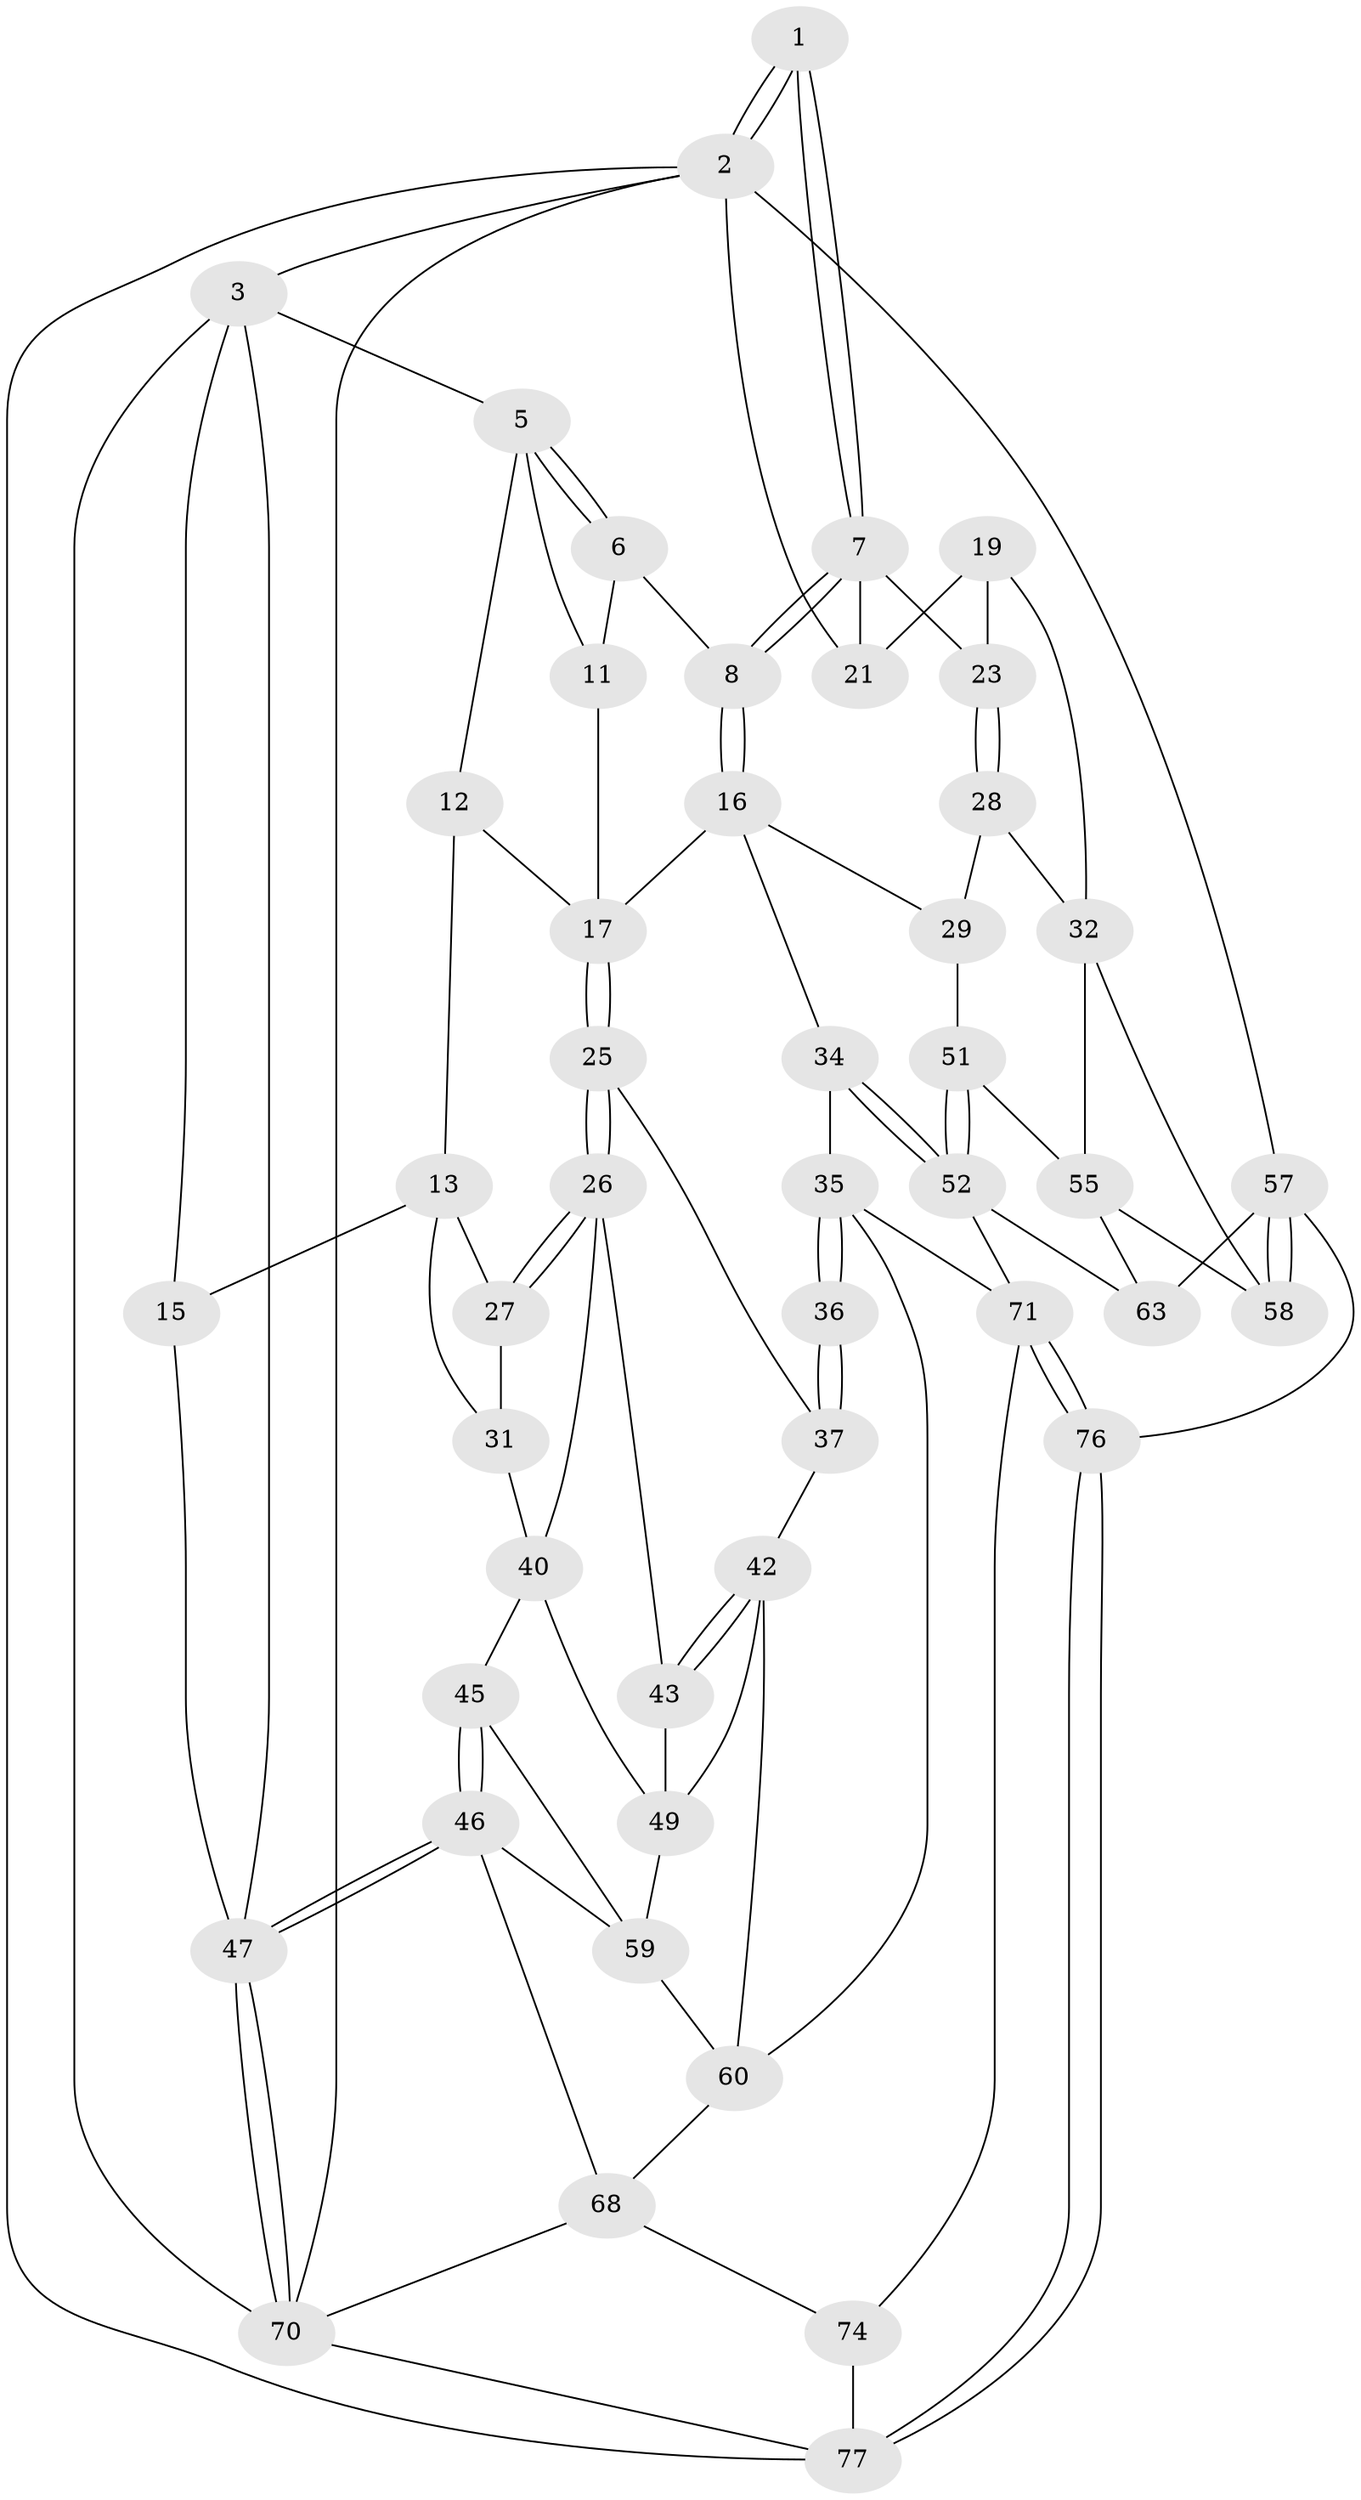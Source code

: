 // original degree distribution, {4: 0.21794871794871795, 5: 0.5256410256410257, 3: 0.038461538461538464, 6: 0.21794871794871795}
// Generated by graph-tools (version 1.1) at 2025/11/02/27/25 16:11:56]
// undirected, 48 vertices, 105 edges
graph export_dot {
graph [start="1"]
  node [color=gray90,style=filled];
  1 [pos="+0.6997844014038938+0"];
  2 [pos="+1+0",super="+56"];
  3 [pos="+0+0",super="+4"];
  5 [pos="+0.18656269364755115+0",super="+10"];
  6 [pos="+0.6797380278076393+0",super="+9"];
  7 [pos="+0.7162951379118164+0.13363551966582313",super="+24"];
  8 [pos="+0.6023238596952751+0.2147157533979641"];
  11 [pos="+0.3188303589998376+0"];
  12 [pos="+0.2944693314347654+0.12847027025692997"];
  13 [pos="+0.2860868486156126+0.15485006930779938",super="+14"];
  15 [pos="+0.11959672772581323+0.324656751442709"];
  16 [pos="+0.5772545750479103+0.25456264623241687",super="+30"];
  17 [pos="+0.5634855864245251+0.2628555477914028",super="+18"];
  19 [pos="+0.9335803387055326+0.2398429165446933",super="+20"];
  21 [pos="+1+0",super="+22"];
  23 [pos="+0.8454231716992304+0.28153237686357113"];
  25 [pos="+0.5219802225782759+0.3125395049101246"];
  26 [pos="+0.46646422090889383+0.3409952822887038",super="+39"];
  27 [pos="+0.362498002384299+0.27640513613254936"];
  28 [pos="+0.8507859011483001+0.30893796596096845",super="+33"];
  29 [pos="+0.808766645671432+0.3676338703936918",super="+38"];
  31 [pos="+0.20900162905199107+0.3513384511754205"];
  32 [pos="+1+0.3654114512216184",super="+54"];
  34 [pos="+0.7219215116250336+0.5548588247009659"];
  35 [pos="+0.7131174269829604+0.554218072175596",super="+65"];
  36 [pos="+0.7078573206179589+0.5514873942714483"];
  37 [pos="+0.5534792458670109+0.38801561686571834",super="+41"];
  40 [pos="+0.2858301230225022+0.3990393118196441",super="+44"];
  42 [pos="+0.5240057752043806+0.5291323237846842",super="+53"];
  43 [pos="+0.44971316859588417+0.36563265095142483"];
  45 [pos="+0.20960465974926876+0.538175938354686"];
  46 [pos="+0.15220550829207044+0.565222002859911",super="+67"];
  47 [pos="+0+0.5685962922884711",super="+48"];
  49 [pos="+0.43016043340530624+0.4286224570628808",super="+50"];
  51 [pos="+0.8803977440300955+0.5064058236425462"];
  52 [pos="+0.7817705658900572+0.6120706602773776",super="+64"];
  55 [pos="+0.9332516164327019+0.5089106711773276",super="+62"];
  57 [pos="+1+1",super="+75"];
  58 [pos="+1+0.5917269136688078"];
  59 [pos="+0.3501104531831485+0.547458986374599",super="+61"];
  60 [pos="+0.4393588577414717+0.6588308628395929",super="+66"];
  63 [pos="+0.8216192694815643+0.6836528565479565"];
  68 [pos="+0.2951963855907969+0.8041460751602085",super="+69"];
  70 [pos="+0+0.6075869309737408",super="+73"];
  71 [pos="+0.5722660439796988+0.785050926098357",super="+72"];
  74 [pos="+0.2983468743159404+1"];
  76 [pos="+0.6274123894556717+0.9606785895508846"];
  77 [pos="+0.5892706592231021+1",super="+78"];
  1 -- 2;
  1 -- 2;
  1 -- 7;
  1 -- 7;
  2 -- 3;
  2 -- 21;
  2 -- 77;
  2 -- 57;
  2 -- 70;
  3 -- 47;
  3 -- 5;
  3 -- 15;
  3 -- 70;
  5 -- 6;
  5 -- 6;
  5 -- 11;
  5 -- 12;
  6 -- 8;
  6 -- 11;
  7 -- 8;
  7 -- 8;
  7 -- 23;
  7 -- 21;
  8 -- 16;
  8 -- 16;
  11 -- 17;
  12 -- 13;
  12 -- 17;
  13 -- 27;
  13 -- 15;
  13 -- 31;
  15 -- 47;
  16 -- 17;
  16 -- 34;
  16 -- 29;
  17 -- 25;
  17 -- 25;
  19 -- 23;
  19 -- 32;
  19 -- 21;
  23 -- 28;
  23 -- 28;
  25 -- 26;
  25 -- 26;
  25 -- 37;
  26 -- 27;
  26 -- 27;
  26 -- 40;
  26 -- 43;
  27 -- 31;
  28 -- 29 [weight=2];
  28 -- 32;
  29 -- 51;
  31 -- 40;
  32 -- 58;
  32 -- 55;
  34 -- 35;
  34 -- 52;
  34 -- 52;
  35 -- 36;
  35 -- 36;
  35 -- 60;
  35 -- 71;
  36 -- 37 [weight=2];
  36 -- 37;
  37 -- 42;
  40 -- 45;
  40 -- 49;
  42 -- 43;
  42 -- 43;
  42 -- 49;
  42 -- 60;
  43 -- 49;
  45 -- 46;
  45 -- 46;
  45 -- 59;
  46 -- 47;
  46 -- 47;
  46 -- 59;
  46 -- 68;
  47 -- 70;
  47 -- 70;
  49 -- 59;
  51 -- 52;
  51 -- 52;
  51 -- 55;
  52 -- 71;
  52 -- 63;
  55 -- 58;
  55 -- 63;
  57 -- 58;
  57 -- 58;
  57 -- 76;
  57 -- 63;
  59 -- 60;
  60 -- 68;
  68 -- 74;
  68 -- 70;
  70 -- 77;
  71 -- 76;
  71 -- 76;
  71 -- 74;
  74 -- 77;
  76 -- 77;
  76 -- 77;
}

